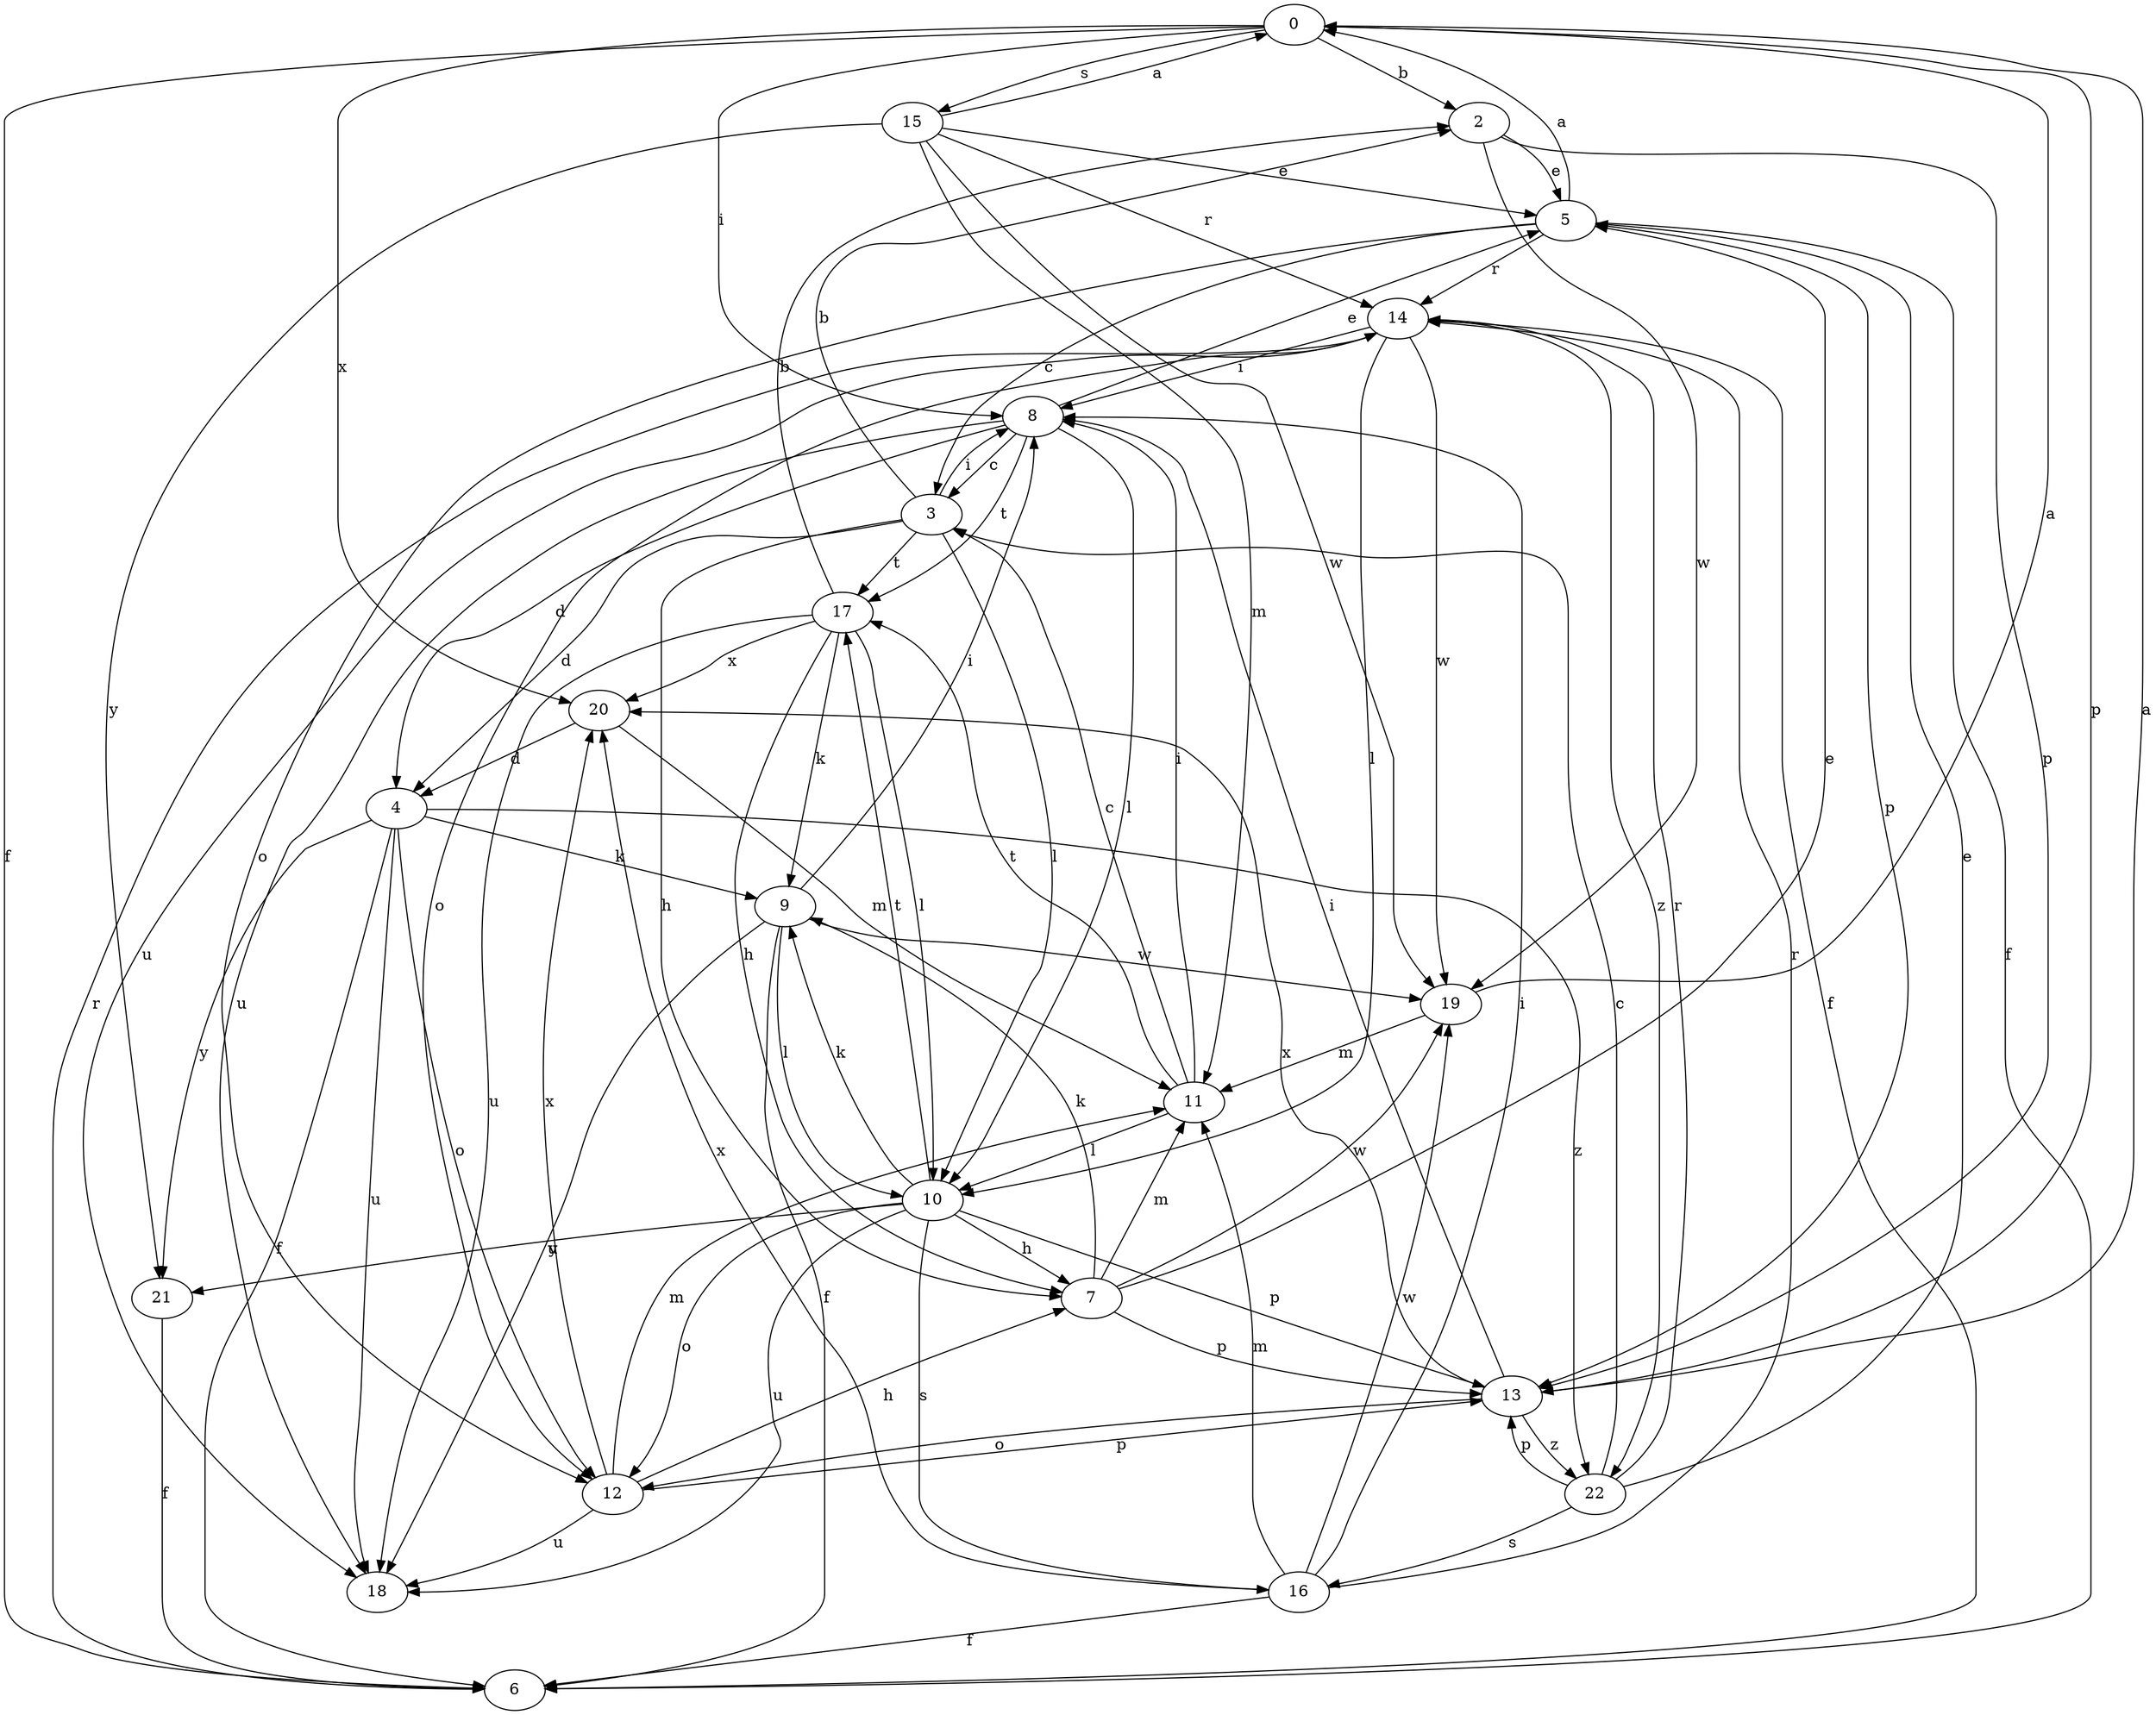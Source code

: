 strict digraph  {
0;
2;
3;
4;
5;
6;
7;
8;
9;
10;
11;
12;
13;
14;
15;
16;
17;
18;
19;
20;
21;
22;
0 -> 2  [label=b];
0 -> 6  [label=f];
0 -> 8  [label=i];
0 -> 13  [label=p];
0 -> 15  [label=s];
0 -> 20  [label=x];
2 -> 5  [label=e];
2 -> 13  [label=p];
2 -> 19  [label=w];
3 -> 2  [label=b];
3 -> 4  [label=d];
3 -> 7  [label=h];
3 -> 8  [label=i];
3 -> 10  [label=l];
3 -> 17  [label=t];
4 -> 6  [label=f];
4 -> 9  [label=k];
4 -> 12  [label=o];
4 -> 18  [label=u];
4 -> 21  [label=y];
4 -> 22  [label=z];
5 -> 0  [label=a];
5 -> 3  [label=c];
5 -> 6  [label=f];
5 -> 12  [label=o];
5 -> 13  [label=p];
5 -> 14  [label=r];
6 -> 14  [label=r];
7 -> 5  [label=e];
7 -> 9  [label=k];
7 -> 11  [label=m];
7 -> 13  [label=p];
7 -> 19  [label=w];
8 -> 3  [label=c];
8 -> 4  [label=d];
8 -> 5  [label=e];
8 -> 10  [label=l];
8 -> 17  [label=t];
8 -> 18  [label=u];
9 -> 6  [label=f];
9 -> 8  [label=i];
9 -> 10  [label=l];
9 -> 18  [label=u];
9 -> 19  [label=w];
10 -> 7  [label=h];
10 -> 9  [label=k];
10 -> 12  [label=o];
10 -> 13  [label=p];
10 -> 16  [label=s];
10 -> 17  [label=t];
10 -> 18  [label=u];
10 -> 21  [label=y];
11 -> 3  [label=c];
11 -> 8  [label=i];
11 -> 10  [label=l];
11 -> 17  [label=t];
12 -> 7  [label=h];
12 -> 11  [label=m];
12 -> 13  [label=p];
12 -> 18  [label=u];
12 -> 20  [label=x];
13 -> 0  [label=a];
13 -> 8  [label=i];
13 -> 12  [label=o];
13 -> 20  [label=x];
13 -> 22  [label=z];
14 -> 6  [label=f];
14 -> 8  [label=i];
14 -> 10  [label=l];
14 -> 12  [label=o];
14 -> 18  [label=u];
14 -> 19  [label=w];
14 -> 22  [label=z];
15 -> 0  [label=a];
15 -> 5  [label=e];
15 -> 11  [label=m];
15 -> 14  [label=r];
15 -> 19  [label=w];
15 -> 21  [label=y];
16 -> 6  [label=f];
16 -> 8  [label=i];
16 -> 11  [label=m];
16 -> 14  [label=r];
16 -> 19  [label=w];
16 -> 20  [label=x];
17 -> 2  [label=b];
17 -> 7  [label=h];
17 -> 9  [label=k];
17 -> 10  [label=l];
17 -> 18  [label=u];
17 -> 20  [label=x];
19 -> 0  [label=a];
19 -> 11  [label=m];
20 -> 4  [label=d];
20 -> 11  [label=m];
21 -> 6  [label=f];
22 -> 3  [label=c];
22 -> 5  [label=e];
22 -> 13  [label=p];
22 -> 14  [label=r];
22 -> 16  [label=s];
}
